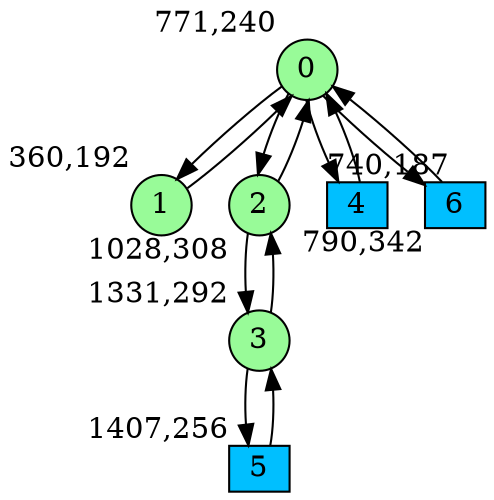 digraph G {
graph [bgcolor=white]
node [shape=circle, style = filled, fillcolor=white,fixedsize=true, width=0.4, height=0.3 ]
0[xlabel="771,240", pos = "6.42188,1.59375!", fillcolor=palegreen ];
1[xlabel="360,192", pos = "0,2.34375!", fillcolor=palegreen ];
2[xlabel="1028,308", pos = "10.4375,0.53125!", fillcolor=palegreen ];
3[xlabel="1331,292", pos = "15.1719,0.78125!", fillcolor=palegreen ];
4[xlabel="740,187", pos = "5.9375,2.42188!", fillcolor=deepskyblue, shape=box ];
5[xlabel="1407,256", pos = "16.3594,1.34375!", fillcolor=deepskyblue, shape=box ];
6[xlabel="790,342", pos = "6.71875,0!", fillcolor=deepskyblue, shape=box ];
0->1 ;
0->2 ;
0->4 ;
0->6 ;
1->0 ;
2->0 ;
2->3 ;
3->2 ;
3->5 ;
4->0 ;
5->3 ;
6->0 ;
}

